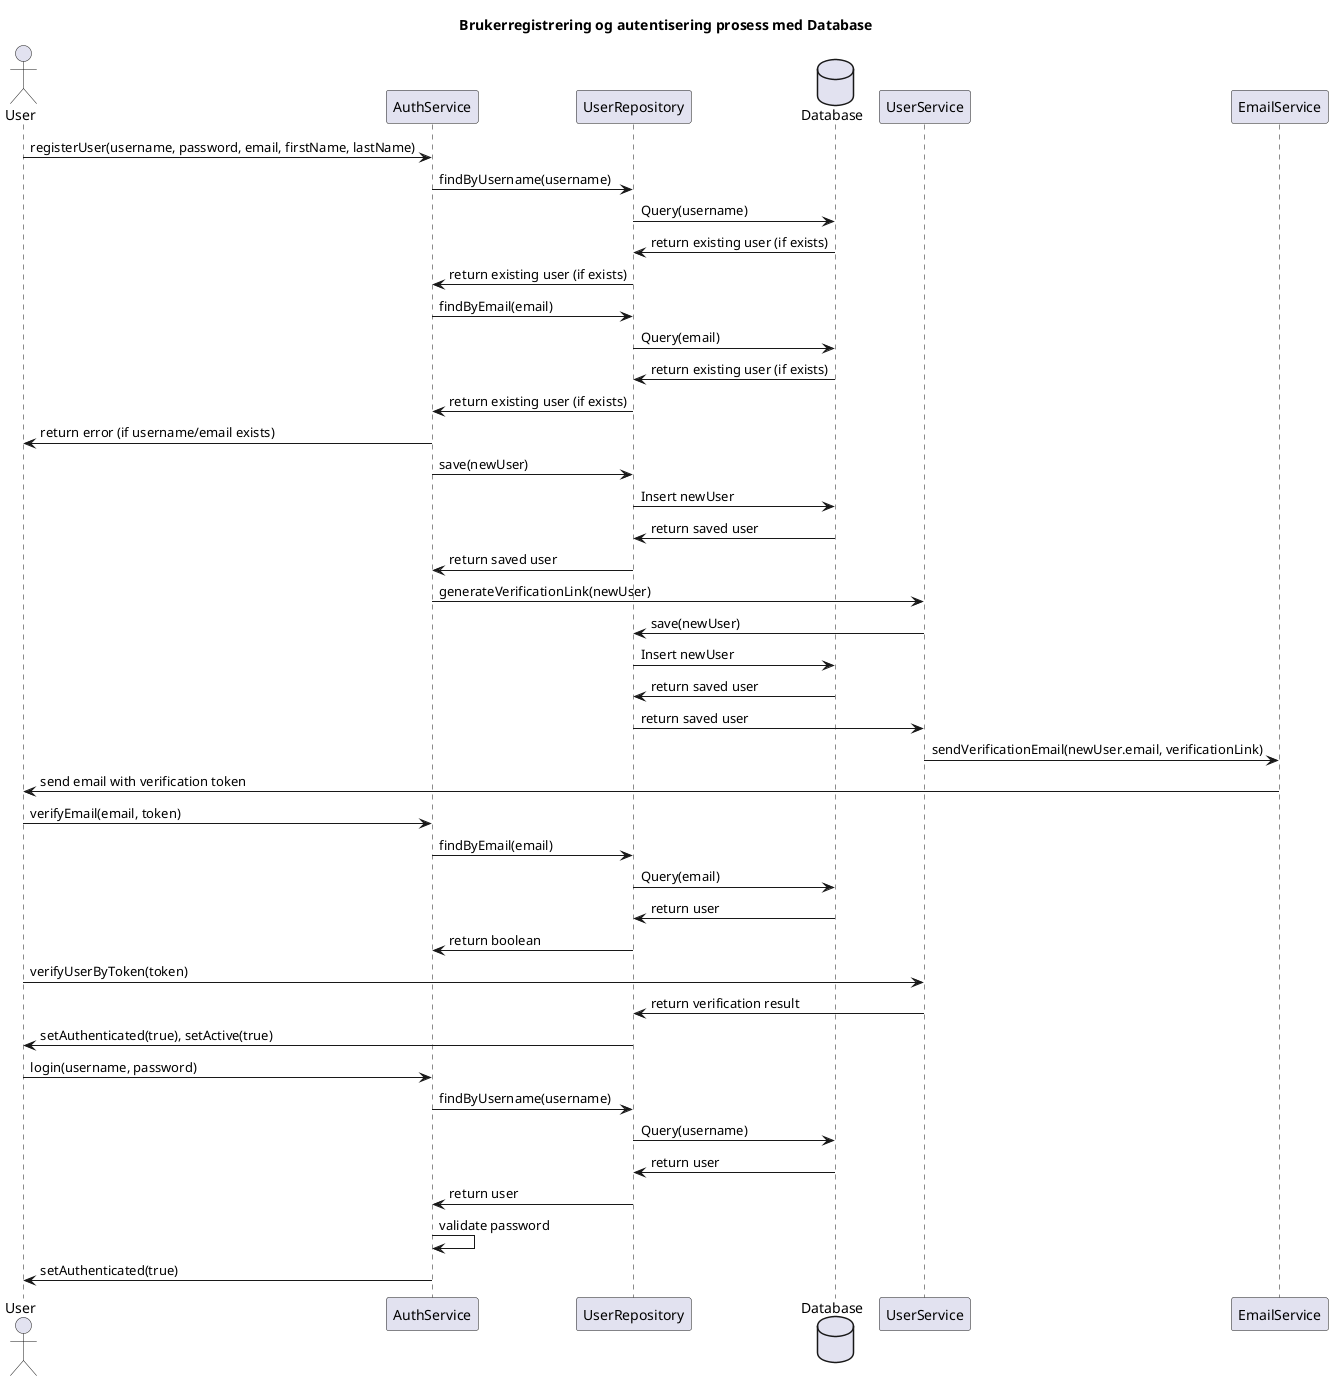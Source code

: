@startuml
title Brukerregistrering og autentisering prosess med Database

actor User
participant AuthService
participant UserRepository
database Database
participant UserService
participant EmailService

User -> AuthService: registerUser(username, password, email, firstName, lastName)

AuthService -> UserRepository: findByUsername(username)
UserRepository -> Database: Query(username)
Database -> UserRepository: return existing user (if exists)
UserRepository -> AuthService: return existing user (if exists)

AuthService -> UserRepository: findByEmail(email)
UserRepository -> Database: Query(email)
Database -> UserRepository: return existing user (if exists)
UserRepository -> AuthService: return existing user (if exists)

AuthService -> User: return error (if username/email exists)

AuthService -> UserRepository: save(newUser)
UserRepository -> Database: Insert newUser
Database -> UserRepository: return saved user
UserRepository -> AuthService: return saved user



AuthService -> UserService: generateVerificationLink(newUser)
UserService -> UserRepository: save(newUser)
UserRepository -> Database: Insert newUser
Database -> UserRepository: return saved user
UserRepository -> UserService: return saved user
UserService -> EmailService: sendVerificationEmail(newUser.email, verificationLink)
EmailService -> User: send email with verification token


User -> AuthService: verifyEmail(email, token)
AuthService -> UserRepository: findByEmail(email)
UserRepository -> Database: Query(email)
Database -> UserRepository: return user
UserRepository -> AuthService: return boolean

User -> UserService: verifyUserByToken(token)
UserService -> UserRepository: return verification result
UserRepository -> User: setAuthenticated(true), setActive(true)

User -> AuthService: login(username, password)
AuthService -> UserRepository: findByUsername(username)
UserRepository -> Database: Query(username)
Database -> UserRepository: return user
UserRepository -> AuthService: return user


AuthService -> AuthService: validate password
AuthService -> User: setAuthenticated(true)

@enduml

